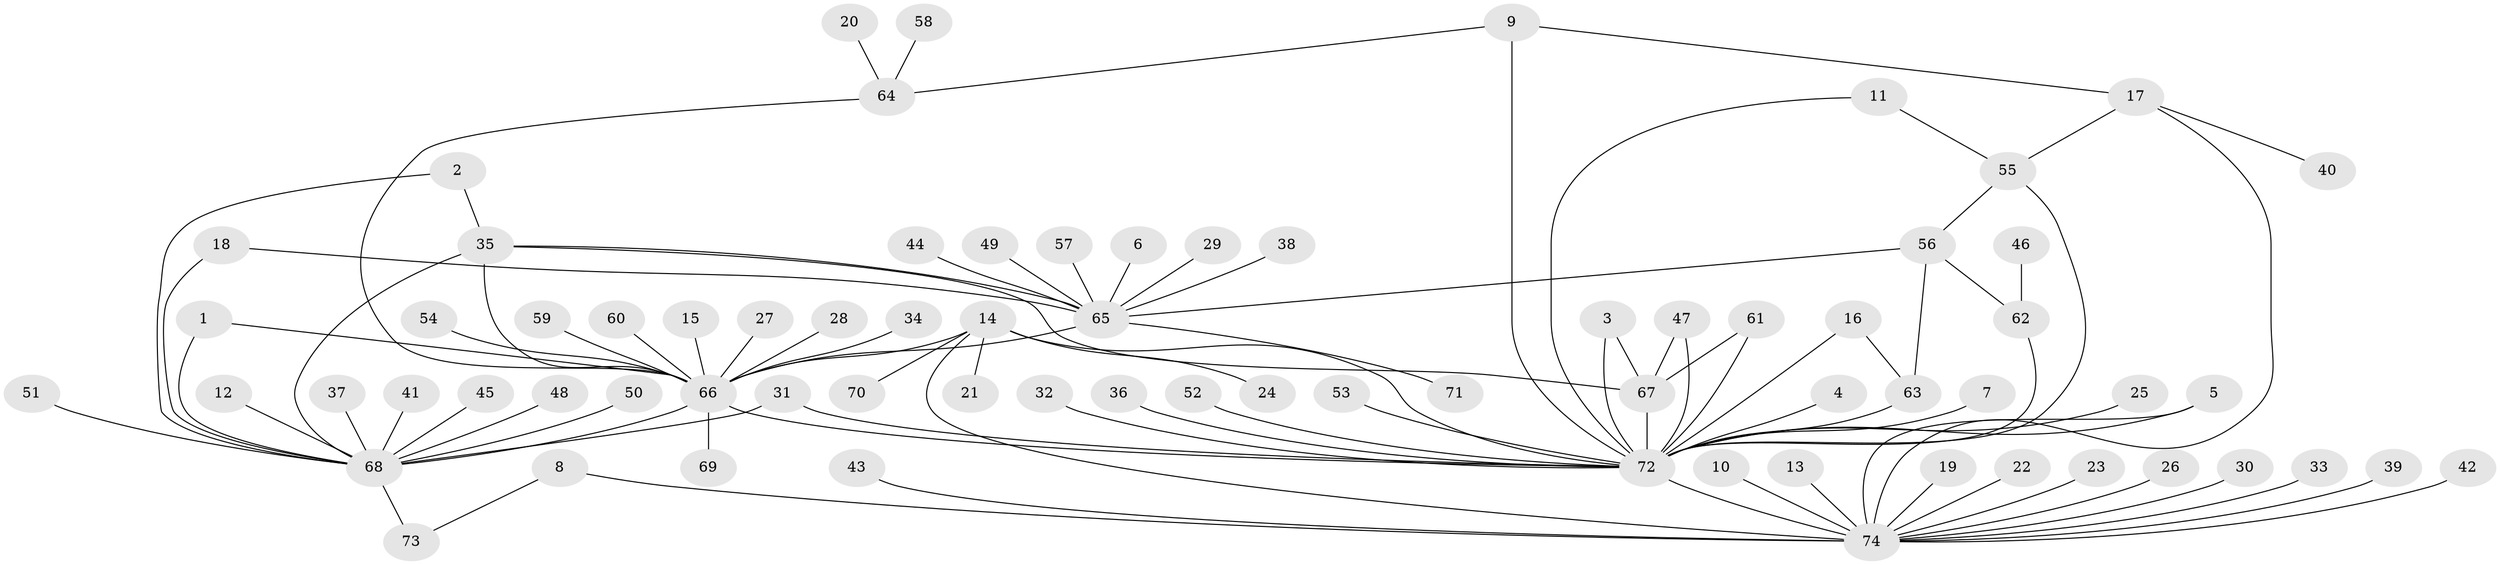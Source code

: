 // original degree distribution, {23: 0.006756756756756757, 9: 0.006756756756756757, 3: 0.11486486486486487, 17: 0.006756756756756757, 12: 0.006756756756756757, 4: 0.0472972972972973, 2: 0.1891891891891892, 5: 0.02027027027027027, 16: 0.006756756756756757, 14: 0.006756756756756757, 1: 0.5472972972972973, 6: 0.033783783783783786, 8: 0.006756756756756757}
// Generated by graph-tools (version 1.1) at 2025/50/03/09/25 03:50:00]
// undirected, 74 vertices, 95 edges
graph export_dot {
graph [start="1"]
  node [color=gray90,style=filled];
  1;
  2;
  3;
  4;
  5;
  6;
  7;
  8;
  9;
  10;
  11;
  12;
  13;
  14;
  15;
  16;
  17;
  18;
  19;
  20;
  21;
  22;
  23;
  24;
  25;
  26;
  27;
  28;
  29;
  30;
  31;
  32;
  33;
  34;
  35;
  36;
  37;
  38;
  39;
  40;
  41;
  42;
  43;
  44;
  45;
  46;
  47;
  48;
  49;
  50;
  51;
  52;
  53;
  54;
  55;
  56;
  57;
  58;
  59;
  60;
  61;
  62;
  63;
  64;
  65;
  66;
  67;
  68;
  69;
  70;
  71;
  72;
  73;
  74;
  1 -- 66 [weight=1.0];
  1 -- 68 [weight=1.0];
  2 -- 35 [weight=1.0];
  2 -- 68 [weight=1.0];
  3 -- 67 [weight=1.0];
  3 -- 72 [weight=1.0];
  4 -- 72 [weight=1.0];
  5 -- 72 [weight=1.0];
  5 -- 74 [weight=1.0];
  6 -- 65 [weight=1.0];
  7 -- 72 [weight=1.0];
  8 -- 73 [weight=1.0];
  8 -- 74 [weight=1.0];
  9 -- 17 [weight=1.0];
  9 -- 64 [weight=1.0];
  9 -- 72 [weight=1.0];
  10 -- 74 [weight=1.0];
  11 -- 55 [weight=1.0];
  11 -- 72 [weight=1.0];
  12 -- 68 [weight=1.0];
  13 -- 74 [weight=1.0];
  14 -- 21 [weight=1.0];
  14 -- 24 [weight=1.0];
  14 -- 66 [weight=1.0];
  14 -- 70 [weight=1.0];
  14 -- 72 [weight=1.0];
  14 -- 74 [weight=2.0];
  15 -- 66 [weight=1.0];
  16 -- 63 [weight=1.0];
  16 -- 72 [weight=1.0];
  17 -- 40 [weight=1.0];
  17 -- 55 [weight=1.0];
  17 -- 74 [weight=1.0];
  18 -- 65 [weight=1.0];
  18 -- 68 [weight=1.0];
  19 -- 74 [weight=1.0];
  20 -- 64 [weight=1.0];
  22 -- 74 [weight=1.0];
  23 -- 74 [weight=1.0];
  25 -- 72 [weight=1.0];
  26 -- 74 [weight=1.0];
  27 -- 66 [weight=1.0];
  28 -- 66 [weight=1.0];
  29 -- 65 [weight=1.0];
  30 -- 74 [weight=1.0];
  31 -- 68 [weight=1.0];
  31 -- 72 [weight=1.0];
  32 -- 72 [weight=1.0];
  33 -- 74 [weight=1.0];
  34 -- 66 [weight=1.0];
  35 -- 65 [weight=1.0];
  35 -- 66 [weight=1.0];
  35 -- 67 [weight=1.0];
  35 -- 68 [weight=1.0];
  36 -- 72 [weight=1.0];
  37 -- 68 [weight=1.0];
  38 -- 65 [weight=1.0];
  39 -- 74 [weight=1.0];
  41 -- 68 [weight=1.0];
  42 -- 74 [weight=1.0];
  43 -- 74 [weight=1.0];
  44 -- 65 [weight=1.0];
  45 -- 68 [weight=1.0];
  46 -- 62 [weight=1.0];
  47 -- 67 [weight=1.0];
  47 -- 72 [weight=1.0];
  48 -- 68 [weight=1.0];
  49 -- 65 [weight=1.0];
  50 -- 68 [weight=1.0];
  51 -- 68 [weight=1.0];
  52 -- 72 [weight=1.0];
  53 -- 72 [weight=1.0];
  54 -- 66 [weight=1.0];
  55 -- 56 [weight=1.0];
  55 -- 72 [weight=1.0];
  56 -- 62 [weight=1.0];
  56 -- 63 [weight=1.0];
  56 -- 65 [weight=1.0];
  57 -- 65 [weight=1.0];
  58 -- 64 [weight=1.0];
  59 -- 66 [weight=1.0];
  60 -- 66 [weight=1.0];
  61 -- 67 [weight=1.0];
  61 -- 72 [weight=1.0];
  62 -- 72 [weight=1.0];
  63 -- 72 [weight=1.0];
  64 -- 66 [weight=1.0];
  65 -- 66 [weight=1.0];
  65 -- 71 [weight=1.0];
  66 -- 68 [weight=1.0];
  66 -- 69 [weight=1.0];
  66 -- 72 [weight=2.0];
  67 -- 72 [weight=2.0];
  68 -- 73 [weight=1.0];
  72 -- 74 [weight=2.0];
}
